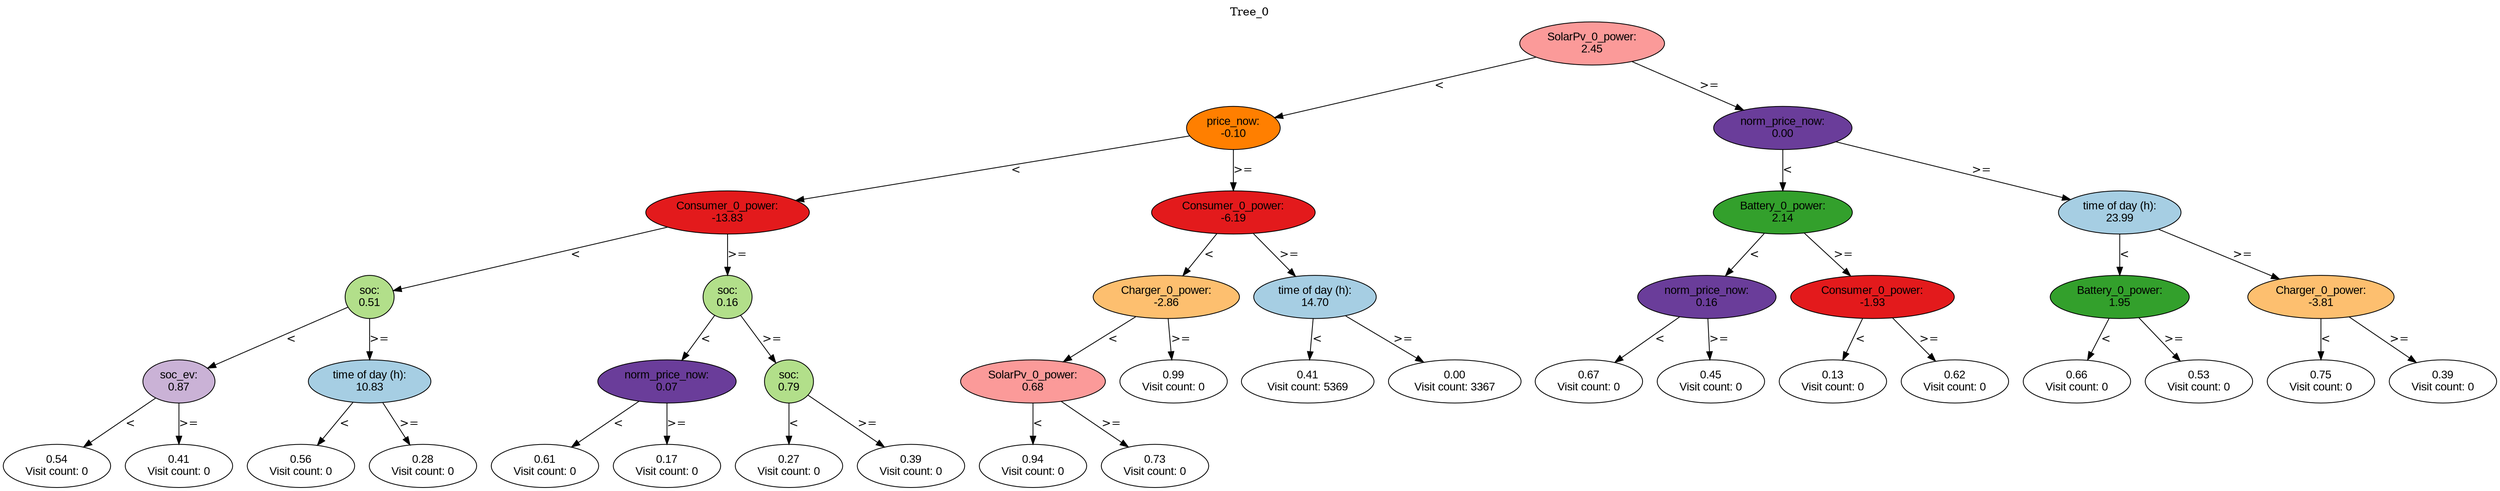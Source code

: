 digraph BST {
    node [fontname="Arial" style=filled colorscheme=paired12];
    0 [ label = "SolarPv_0_power:
2.45" fillcolor=5];
    1 [ label = "price_now:
-0.10" fillcolor=8];
    2 [ label = "Consumer_0_power:
-13.83" fillcolor=6];
    3 [ label = "soc:
0.51" fillcolor=3];
    4 [ label = "soc_ev:
0.87" fillcolor=9];
    5 [ label = "0.54
Visit count: 0" fillcolor=white];
    6 [ label = "0.41
Visit count: 0" fillcolor=white];
    7 [ label = "time of day (h):
10.83" fillcolor=1];
    8 [ label = "0.56
Visit count: 0" fillcolor=white];
    9 [ label = "0.28
Visit count: 0" fillcolor=white];
    10 [ label = "soc:
0.16" fillcolor=3];
    11 [ label = "norm_price_now:
0.07" fillcolor=10];
    12 [ label = "0.61
Visit count: 0" fillcolor=white];
    13 [ label = "0.17
Visit count: 0" fillcolor=white];
    14 [ label = "soc:
0.79" fillcolor=3];
    15 [ label = "0.27
Visit count: 0" fillcolor=white];
    16 [ label = "0.39
Visit count: 0" fillcolor=white];
    17 [ label = "Consumer_0_power:
-6.19" fillcolor=6];
    18 [ label = "Charger_0_power:
-2.86" fillcolor=7];
    19 [ label = "SolarPv_0_power:
0.68" fillcolor=5];
    20 [ label = "0.94
Visit count: 0" fillcolor=white];
    21 [ label = "0.73
Visit count: 0" fillcolor=white];
    22 [ label = "0.99
Visit count: 0" fillcolor=white];
    23 [ label = "time of day (h):
14.70" fillcolor=1];
    24 [ label = "0.41
Visit count: 5369" fillcolor=white];
    25 [ label = "0.00
Visit count: 3367" fillcolor=white];
    26 [ label = "norm_price_now:
0.00" fillcolor=10];
    27 [ label = "Battery_0_power:
2.14" fillcolor=4];
    28 [ label = "norm_price_now:
0.16" fillcolor=10];
    29 [ label = "0.67
Visit count: 0" fillcolor=white];
    30 [ label = "0.45
Visit count: 0" fillcolor=white];
    31 [ label = "Consumer_0_power:
-1.93" fillcolor=6];
    32 [ label = "0.13
Visit count: 0" fillcolor=white];
    33 [ label = "0.62
Visit count: 0" fillcolor=white];
    34 [ label = "time of day (h):
23.99" fillcolor=1];
    35 [ label = "Battery_0_power:
1.95" fillcolor=4];
    36 [ label = "0.66
Visit count: 0" fillcolor=white];
    37 [ label = "0.53
Visit count: 0" fillcolor=white];
    38 [ label = "Charger_0_power:
-3.81" fillcolor=7];
    39 [ label = "0.75
Visit count: 0" fillcolor=white];
    40 [ label = "0.39
Visit count: 0" fillcolor=white];

    0  -> 1[ label = "<"];
    0  -> 26[ label = ">="];
    1  -> 2[ label = "<"];
    1  -> 17[ label = ">="];
    2  -> 3[ label = "<"];
    2  -> 10[ label = ">="];
    3  -> 4[ label = "<"];
    3  -> 7[ label = ">="];
    4  -> 5[ label = "<"];
    4  -> 6[ label = ">="];
    7  -> 8[ label = "<"];
    7  -> 9[ label = ">="];
    10  -> 11[ label = "<"];
    10  -> 14[ label = ">="];
    11  -> 12[ label = "<"];
    11  -> 13[ label = ">="];
    14  -> 15[ label = "<"];
    14  -> 16[ label = ">="];
    17  -> 18[ label = "<"];
    17  -> 23[ label = ">="];
    18  -> 19[ label = "<"];
    18  -> 22[ label = ">="];
    19  -> 20[ label = "<"];
    19  -> 21[ label = ">="];
    23  -> 24[ label = "<"];
    23  -> 25[ label = ">="];
    26  -> 27[ label = "<"];
    26  -> 34[ label = ">="];
    27  -> 28[ label = "<"];
    27  -> 31[ label = ">="];
    28  -> 29[ label = "<"];
    28  -> 30[ label = ">="];
    31  -> 32[ label = "<"];
    31  -> 33[ label = ">="];
    34  -> 35[ label = "<"];
    34  -> 38[ label = ">="];
    35  -> 36[ label = "<"];
    35  -> 37[ label = ">="];
    38  -> 39[ label = "<"];
    38  -> 40[ label = ">="];

    labelloc="t";
    label="Tree_0";
}